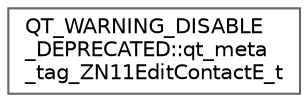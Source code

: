 digraph "Graphical Class Hierarchy"
{
 // LATEX_PDF_SIZE
  bgcolor="transparent";
  edge [fontname=Helvetica,fontsize=10,labelfontname=Helvetica,labelfontsize=10];
  node [fontname=Helvetica,fontsize=10,shape=box,height=0.2,width=0.4];
  rankdir="LR";
  Node0 [id="Node000000",label="QT_WARNING_DISABLE\l_DEPRECATED::qt_meta\l_tag_ZN11EditContactE_t",height=0.2,width=0.4,color="grey40", fillcolor="white", style="filled",URL="$structQT__WARNING__DISABLE__DEPRECATED_1_1qt__meta__tag__ZN11EditContactE__t.html",tooltip=" "];
}
